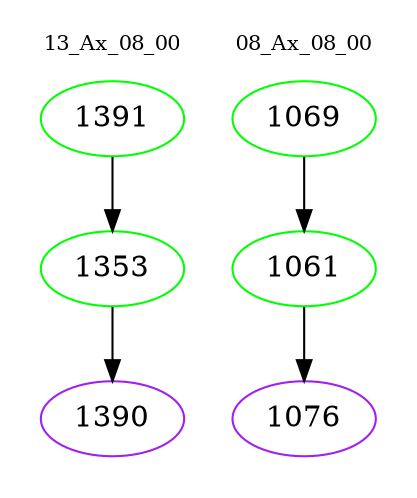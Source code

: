 digraph{
subgraph cluster_0 {
color = white
label = "13_Ax_08_00";
fontsize=10;
T0_1391 [label="1391", color="green"]
T0_1391 -> T0_1353 [color="black"]
T0_1353 [label="1353", color="green"]
T0_1353 -> T0_1390 [color="black"]
T0_1390 [label="1390", color="purple"]
}
subgraph cluster_1 {
color = white
label = "08_Ax_08_00";
fontsize=10;
T1_1069 [label="1069", color="green"]
T1_1069 -> T1_1061 [color="black"]
T1_1061 [label="1061", color="green"]
T1_1061 -> T1_1076 [color="black"]
T1_1076 [label="1076", color="purple"]
}
}
